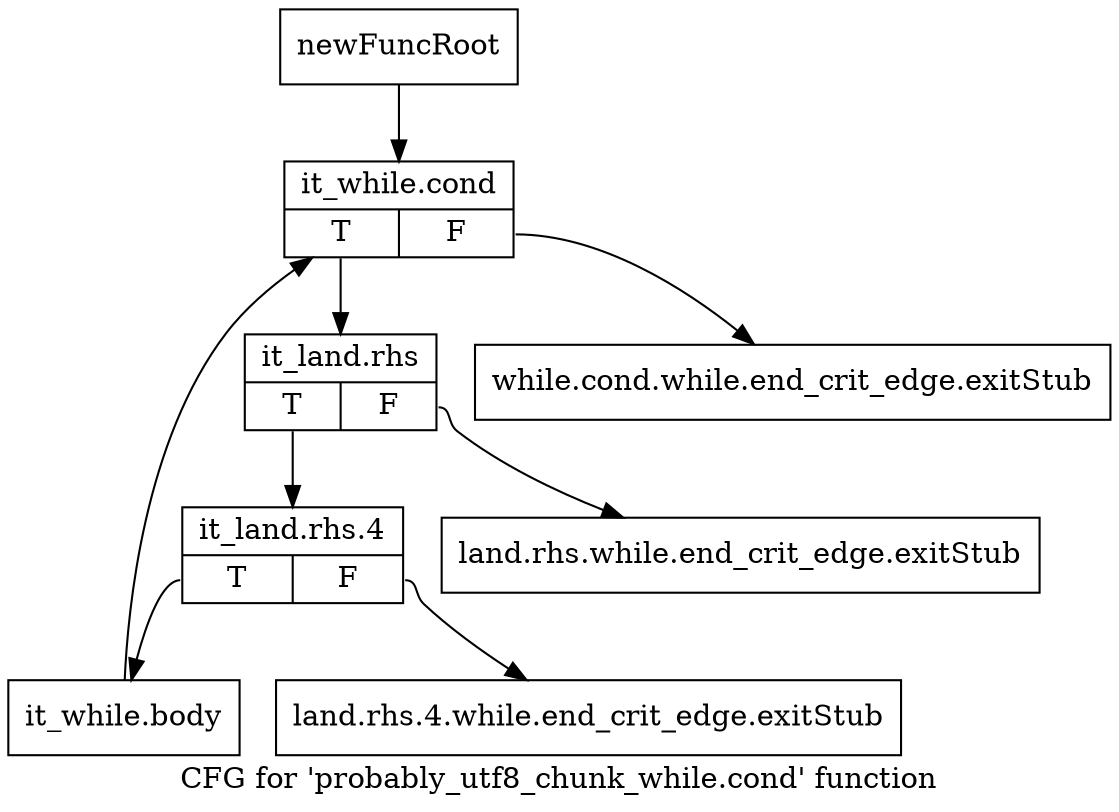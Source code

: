 digraph "CFG for 'probably_utf8_chunk_while.cond' function" {
	label="CFG for 'probably_utf8_chunk_while.cond' function";

	Node0x5946b60 [shape=record,label="{newFuncRoot}"];
	Node0x5946b60 -> Node0x5946ca0;
	Node0x5946bb0 [shape=record,label="{while.cond.while.end_crit_edge.exitStub}"];
	Node0x5946c00 [shape=record,label="{land.rhs.while.end_crit_edge.exitStub}"];
	Node0x5946c50 [shape=record,label="{land.rhs.4.while.end_crit_edge.exitStub}"];
	Node0x5946ca0 [shape=record,label="{it_while.cond|{<s0>T|<s1>F}}"];
	Node0x5946ca0:s0 -> Node0x5946cf0;
	Node0x5946ca0:s1 -> Node0x5946bb0;
	Node0x5946cf0 [shape=record,label="{it_land.rhs|{<s0>T|<s1>F}}"];
	Node0x5946cf0:s0 -> Node0x595baf0;
	Node0x5946cf0:s1 -> Node0x5946c00;
	Node0x595baf0 [shape=record,label="{it_land.rhs.4|{<s0>T|<s1>F}}"];
	Node0x595baf0:s0 -> Node0x595bb40;
	Node0x595baf0:s1 -> Node0x5946c50;
	Node0x595bb40 [shape=record,label="{it_while.body}"];
	Node0x595bb40 -> Node0x5946ca0;
}
